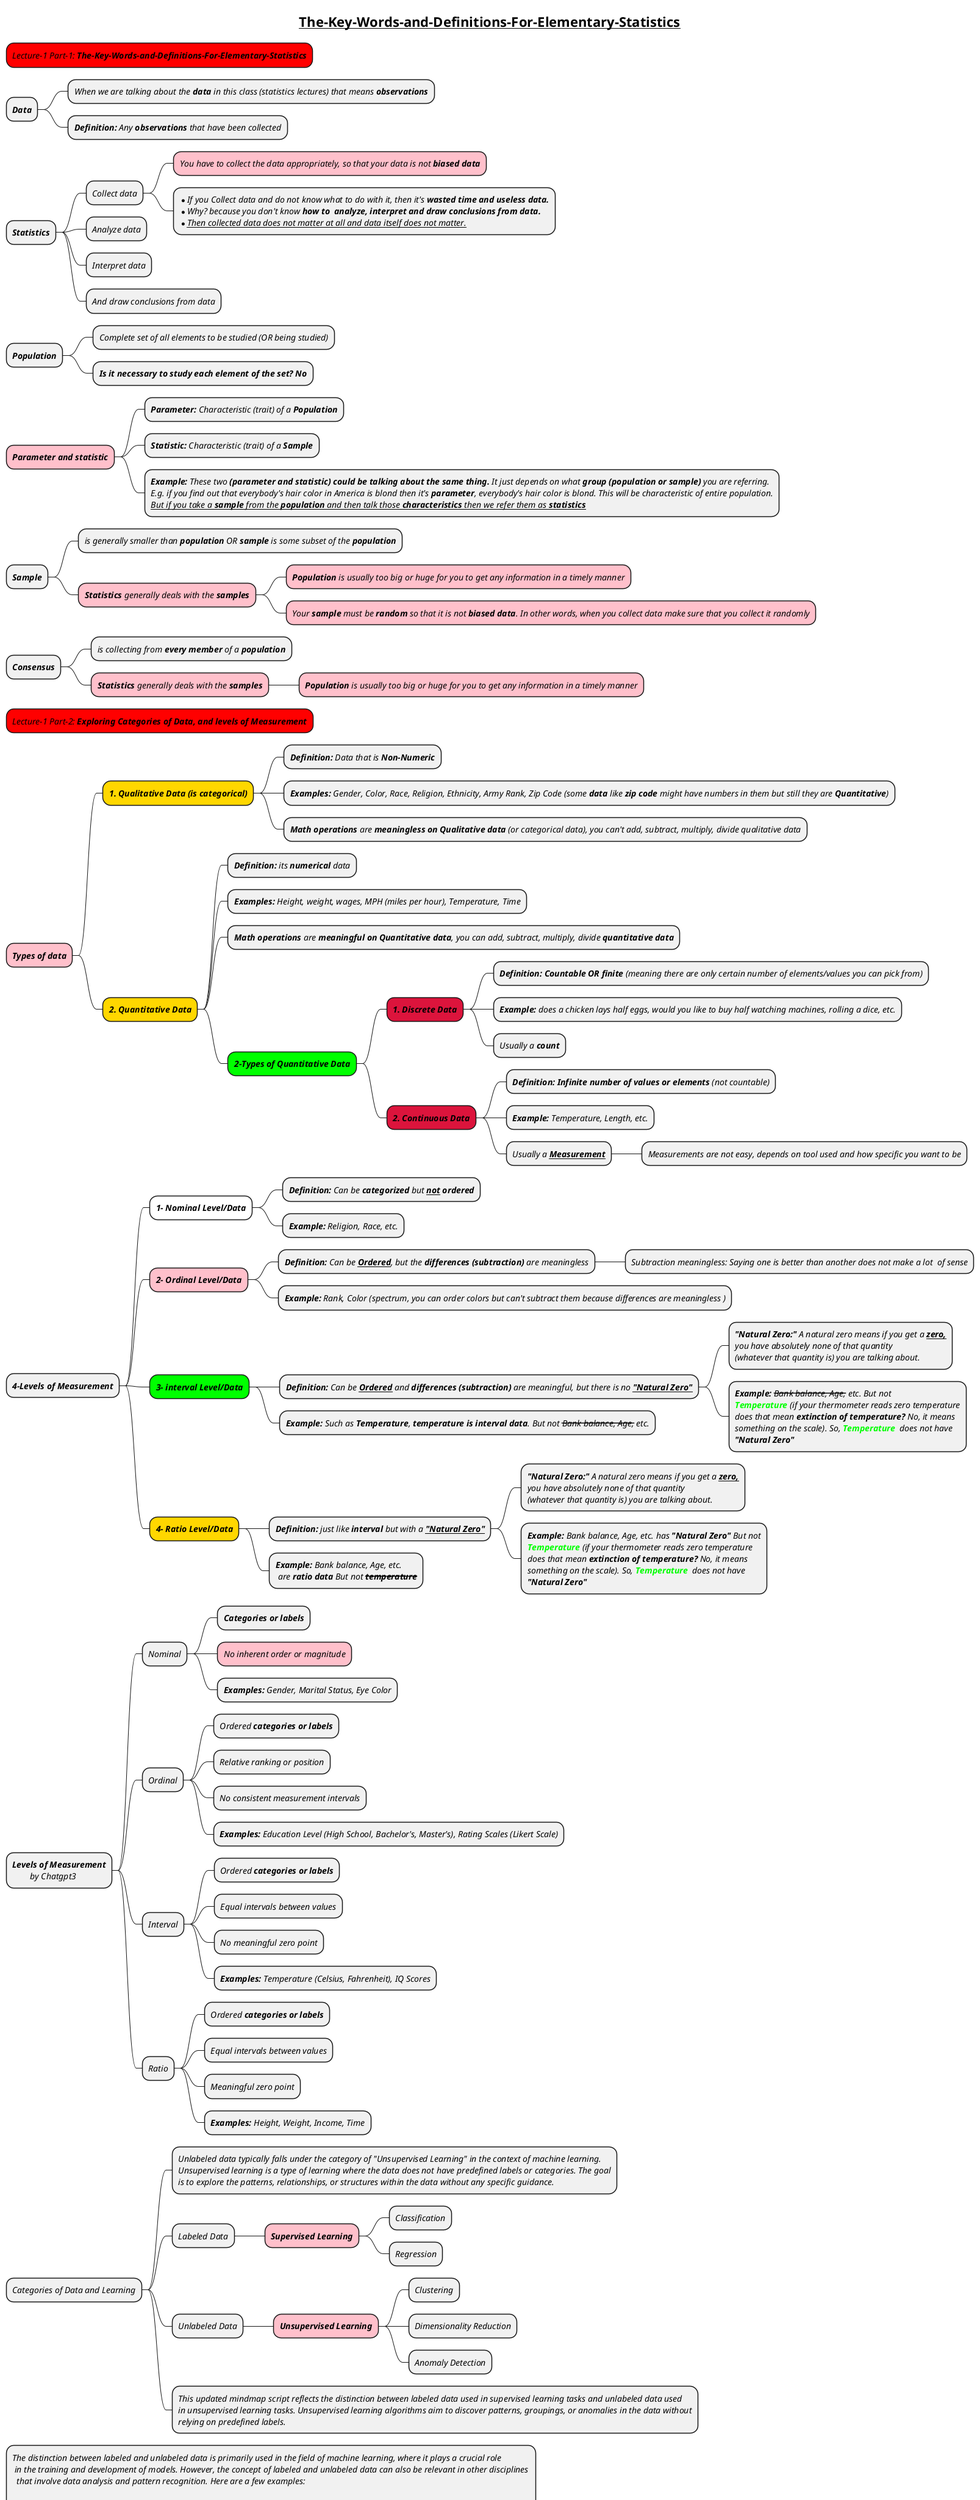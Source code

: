 @startmindmap
skinparam node {
    FontStyle italic
}

title =__The-Key-Words-and-Definitions-For-Elementary-Statistics__

*[#red] Lecture-1 Part-1: **The-Key-Words-and-Definitions-For-Elementary-Statistics**
* **Data**
** When we are talking about the **data** in this class (statistics lectures) that means **observations**
** **Definition:** Any **observations** that have been collected

* **Statistics**
** Collect data
***[#pink] You have to collect the data appropriately, so that your data is not **biased data**
***:*If you Collect data and do not know what to do with it, then it's **wasted time and useless data.**
*Why? because you don't know **how to  analyze, interpret and draw conclusions from data.**
*__Then collected data does not matter at all and data itself does not matter.__;

** Analyze data
** Interpret data
** And draw conclusions from data

* **Population**
** Complete set of all elements to be studied (OR being studied)
** **Is it necessary to study each element of the set? No**

*[#pink] **Parameter and statistic**
** **Parameter:** Characteristic (trait) of a **Population**
** **Statistic:** Characteristic (trait) of a **Sample**
**:**Example:** These two **(parameter and statistic) could be talking about the same thing.** It just depends on what **group (population or sample)** you are referring.
E.g. if you find out that everybody's hair color in America is blond then it's **parameter**, everybody's hair color is blond. This will be characteristic of entire population.
__But if you take a **sample** from the **population** and then talk those **characteristics** then we refer them as **statistics**__;

* **Sample**
** is generally smaller than **population** OR **sample** is some subset of the **population**
**[#pink] **Statistics** generally deals with the **samples**
***[#pink] **Population** is usually too big or huge for you to get any information in a timely manner
***[#pink] Your **sample** must be **random** so that it is not **biased data**. In other words, when you collect data make sure that you collect it randomly

* **Consensus**
** is collecting from **every member** of a **population**
**[#pink] **Statistics** generally deals with the **samples**
***[#pink] **Population** is usually too big or huge for you to get any information in a timely manner


*[#red] Lecture-1 Part-2: **Exploring Categories of Data, and levels of Measurement**
*[#pink] **Types of data**
**[#gold] **1. Qualitative Data (is categorical)**
*** **Definition:** Data that is **Non-Numeric**
*** **Examples:** Gender, Color, Race, Religion, Ethnicity, Army Rank, Zip Code (some **data** like **zip code** might have numbers in them but still they are **Quantitative**)
*** **Math operations** are **meaningless on Qualitative data** (or categorical data), you can't add, subtract, multiply, divide qualitative data
**[#gold] **2. Quantitative Data**
*** **Definition:** its **numerical** data
*** **Examples:** Height, weight, wages, MPH (miles per hour), Temperature, Time
*** **Math operations** are **meaningful on Quantitative data**, you can add, subtract, multiply, divide **quantitative data**
***[#lime] **2-Types of Quantitative Data**
****[#crimson] **1. Discrete Data**
***** **Definition:** **Countable OR finite** (meaning there are only certain number of elements/values you can pick from)
***** **Example:** does a chicken lays half eggs, would you like to buy half watching machines, rolling a dice, etc.
***** Usually a **count**

****[#crimson] **2. Continuous Data**
***** **Definition:** **Infinite number of values or elements** (not countable)
***** **Example:** Temperature, Length, etc.
***** Usually a **__Measurement__**
****** Measurements are not easy, depends on tool used and how specific you want to be

* **4-Levels of Measurement**
**[#white] **1- Nominal Level/Data**
*** **Definition:** Can be **categorized** but **__not__ ordered**
*** **Example:** Religion, Race, etc.

**[#pink] **2- Ordinal Level/Data**
*** **Definition:** Can be **__Ordered__**, but the **differences (subtraction)** are meaningless
**** Subtraction meaningless: Saying one is better than another does not make a lot  of sense
*** **Example:** Rank, Color (spectrum, you can order colors but can't subtract them because differences are meaningless )

**[#lime] **3- interval Level/Data**
*** **Definition:** Can be **__Ordered__** and **differences (subtraction)** are meaningful, but there is no **__"Natural Zero"__**
****:**"Natural Zero:"** A natural zero means if you get a **__zero,__**
you have absolutely none of that quantity
(whatever that quantity is) you are talking about.;
****:**Example:** --Bank balance, Age,-- etc. But not
<color #lime>**Temperature**</color> (if your thermometer reads zero temperature
does that mean **extinction of temperature?** No, it means
something on the scale). So, <color #lime>**Temperature**</color>  does not have
**"Natural Zero"**;
*** **Example:** Such as **Temperature**, **temperature is interval data**. But not --Bank balance, Age,-- etc.

**[#gold] **4- Ratio Level/Data**
*** **Definition:** just like **interval** but with a **__"Natural Zero"__**
****:**"Natural Zero:"** A natural zero means if you get a **__zero,__**
you have absolutely none of that quantity
(whatever that quantity is) you are talking about.;
****:**Example:** Bank balance, Age, etc. has **"Natural Zero"** But not
<color #lime>**Temperature**</color> (if your thermometer reads zero temperature
does that mean **extinction of temperature?** No, it means
something on the scale). So, <color #lime>**Temperature**</color>  does not have
**"Natural Zero"**;
*** **Example:** Bank balance, Age, etc.\n are **ratio data** But not --**temperature**--

* **Levels of Measurement**\n\tby Chatgpt3
** Nominal
*** **Categories or labels**
***[#pink] No inherent order or magnitude
*** **Examples:** Gender, Marital Status, Eye Color
** Ordinal
*** Ordered **categories or labels**
*** Relative ranking or position
*** No consistent measurement intervals
*** **Examples:** Education Level (High School, Bachelor's, Master's), Rating Scales (Likert Scale)
** Interval
*** Ordered **categories or labels**
*** Equal intervals between values
*** No meaningful zero point
*** **Examples:** Temperature (Celsius, Fahrenheit), IQ Scores
** Ratio
*** Ordered **categories or labels**
*** Equal intervals between values
*** Meaningful zero point
*** **Examples:** Height, Weight, Income, Time

* Categories of Data and Learning
**:Unlabeled data typically falls under the category of "Unsupervised Learning" in the context of machine learning.
Unsupervised learning is a type of learning where the data does not have predefined labels or categories. The goal
is to explore the patterns, relationships, or structures within the data without any specific guidance.;
** Labeled Data
***[#pink] **Supervised Learning**
**** Classification
**** Regression
** Unlabeled Data
***[#pink] **Unsupervised Learning**
**** Clustering
**** Dimensionality Reduction
**** Anomaly Detection
**:This updated mindmap script reflects the distinction between labeled data used in supervised learning tasks and unlabeled data used
in unsupervised learning tasks. Unsupervised learning algorithms aim to discover patterns, groupings, or anomalies in the data without
relying on predefined labels.;

*:The distinction between labeled and unlabeled data is primarily used in the field of machine learning, where it plays a crucial role
 in the training and development of models. However, the concept of labeled and unlabeled data can also be relevant in other disciplines
  that involve data analysis and pattern recognition. Here are a few examples:

  **Data Mining:** Data mining is a field that focuses on discovering patterns, relationships, and insights from large datasets.
  In data mining, labeled data is often used for supervised learning tasks, while unlabeled data can be utilized for
  unsupervised learning tasks such as clustering or anomaly detection.

  **Statistics:** In statistics, labeled data is commonly used for statistical modeling, hypothesis testing, and regression analysis.
   Unlabeled data, on the other hand, can be explored using techniques like **exploratory data analysis or clustering** to gain insights
    into the underlying structure of the data.

  **Natural Language Processing (NLP):** In NLP, labeled data is often required for tasks like sentiment analysis, named entity recognition,
   or text classification. Unlabeled data can be utilized for tasks such as topic modeling or word embeddings, where the goal is to uncover
    latent patterns or representations in text.

  While the terminology may vary across disciplines, the fundamental idea of distinguishing between labeled and unlabeled data remains
  applicable in various fields that involve data analysis, modeling, and pattern recognition.;

*[#red] Lecture-1 Part-3: **Sampling Techniques: How to Develop a __random Sample__**

* **Observation vs Experiment**
** Definition
*** **Observation:** Collecting data by observing natural phenomena without manipulating any variables.
*** **another Observation definition:** Measure specific traits but does not modify the subject.
*** **Experiment:** A systematic and controlled procedure performed to test a hypothesis by manipulating variables and collecting data.
*** **another Experiment definition:** Apply **treatment** and then measure the effect on the **subject.**

* **Random**
** **Definition:** **each member** of a **population** has an equal chance of being selected in a **sample**

* **Simple Random Sample**
** **Definition:** **each group** of a **size 'm'** has an equal chance of being selected in a **sample**

* **4-Common Sampling Techniques**
**[#pink] **Convenience Sample:** use the results that are easy to get (Not Random), so therefore its never used in conducting real observations or experiments
**[#lime] **Systematic Sample:** put a population in order and select every "K" member
**[#orange] **__Strata__fied Sample:** "Strata means layers", breaks the population into subgroups based on a characteristic, then sample **__each__** group
**[#crimson] **__Cluster__ Sample:** divide population into **"groups or clusters"** (regardless of the characteristic), randomly select a certain number "groups or clusters", and then collect data from the **__entire__** cluster

* **2-Types of Sampling errors that can occur while you are sampling**
** **Non Sampling Error:** when you write down wrong information or make a math error something like this, it's called non-sampling error.
** **Sampling Error:** is the difference in characteristics between your sample and your population, because usually a sample does not **represents 100%** a population \nperfectly there will always a margin of error, and this difference (of margin error) is called sampling error

@endmindmap

